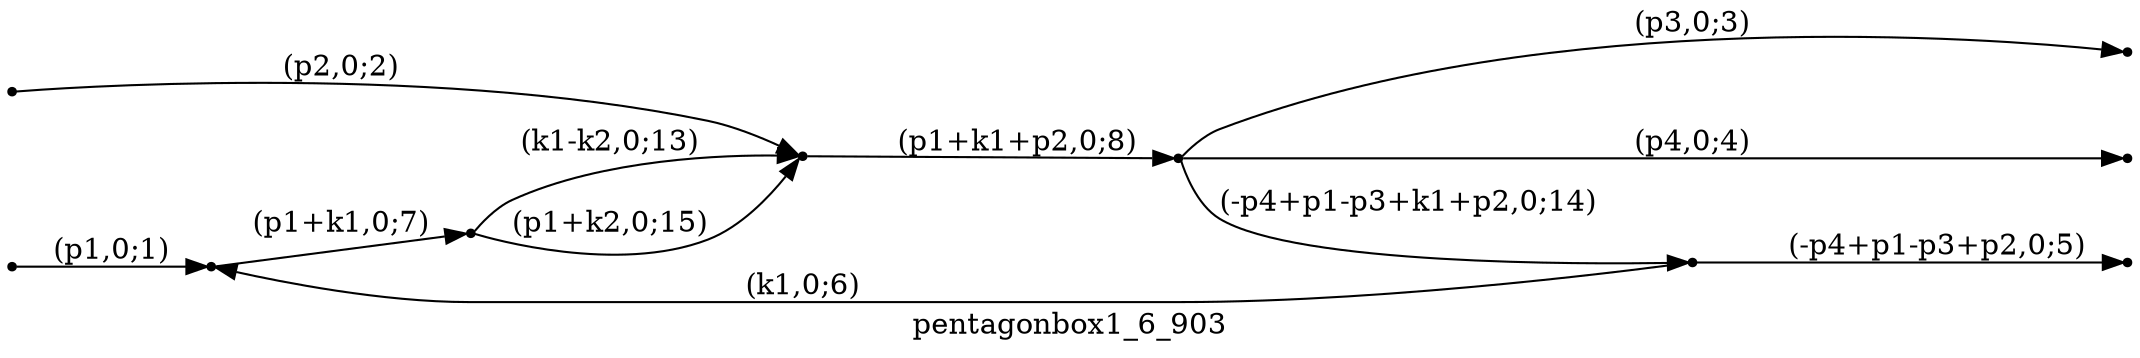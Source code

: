 digraph pentagonbox1_6_903 {
  label="pentagonbox1_6_903";
  rankdir="LR";
  subgraph edges {
    -1 -> 2 [label="(p1,0;1)"];
    -2 -> 5 [label="(p2,0;2)"];
    4 -> -3 [label="(p3,0;3)"];
    4 -> -4 [label="(p4,0;4)"];
    1 -> -5 [label="(-p4+p1-p3+p2,0;5)"];
    1 -> 2 [label="(k1,0;6)"];
    2 -> 3 [label="(p1+k1,0;7)"];
    5 -> 4 [label="(p1+k1+p2,0;8)"];
    3 -> 5 [label="(k1-k2,0;13)"];
    4 -> 1 [label="(-p4+p1-p3+k1+p2,0;14)"];
    3 -> 5 [label="(p1+k2,0;15)"];
  }
  subgraph incoming { rank="source"; -1; -2; }
  subgraph outgoing { rank="sink"; -3; -4; -5; }
-5 [shape=point];
-4 [shape=point];
-3 [shape=point];
-2 [shape=point];
-1 [shape=point];
1 [shape=point];
2 [shape=point];
3 [shape=point];
4 [shape=point];
5 [shape=point];
}

